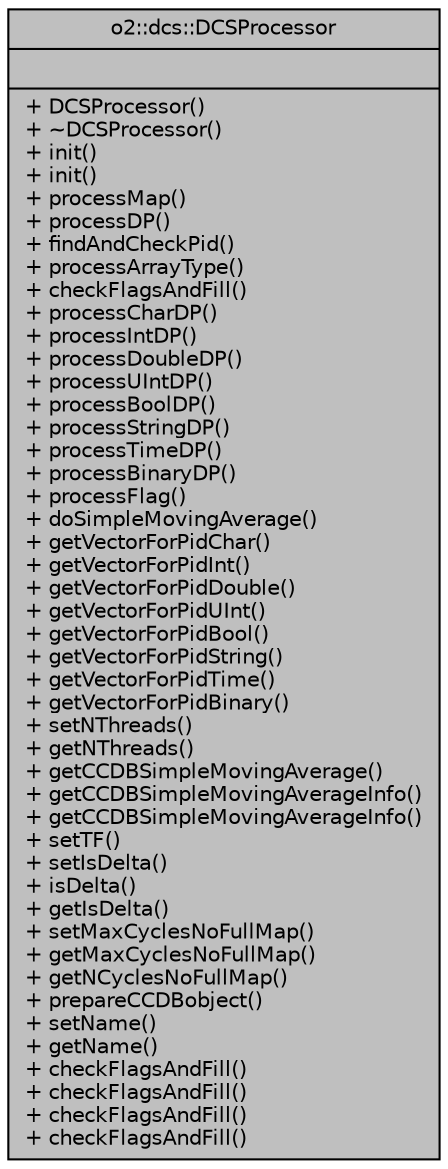 digraph "o2::dcs::DCSProcessor"
{
 // INTERACTIVE_SVG=YES
  bgcolor="transparent";
  edge [fontname="Helvetica",fontsize="10",labelfontname="Helvetica",labelfontsize="10"];
  node [fontname="Helvetica",fontsize="10",shape=record];
  Node1 [label="{o2::dcs::DCSProcessor\n||+ DCSProcessor()\l+ ~DCSProcessor()\l+ init()\l+ init()\l+ processMap()\l+ processDP()\l+ findAndCheckPid()\l+ processArrayType()\l+ checkFlagsAndFill()\l+ processCharDP()\l+ processIntDP()\l+ processDoubleDP()\l+ processUIntDP()\l+ processBoolDP()\l+ processStringDP()\l+ processTimeDP()\l+ processBinaryDP()\l+ processFlag()\l+ doSimpleMovingAverage()\l+ getVectorForPidChar()\l+ getVectorForPidInt()\l+ getVectorForPidDouble()\l+ getVectorForPidUInt()\l+ getVectorForPidBool()\l+ getVectorForPidString()\l+ getVectorForPidTime()\l+ getVectorForPidBinary()\l+ setNThreads()\l+ getNThreads()\l+ getCCDBSimpleMovingAverage()\l+ getCCDBSimpleMovingAverageInfo()\l+ getCCDBSimpleMovingAverageInfo()\l+ setTF()\l+ setIsDelta()\l+ isDelta()\l+ getIsDelta()\l+ setMaxCyclesNoFullMap()\l+ getMaxCyclesNoFullMap()\l+ getNCyclesNoFullMap()\l+ prepareCCDBobject()\l+ setName()\l+ getName()\l+ checkFlagsAndFill()\l+ checkFlagsAndFill()\l+ checkFlagsAndFill()\l+ checkFlagsAndFill()\l}",height=0.2,width=0.4,color="black", fillcolor="grey75", style="filled", fontcolor="black"];
}
